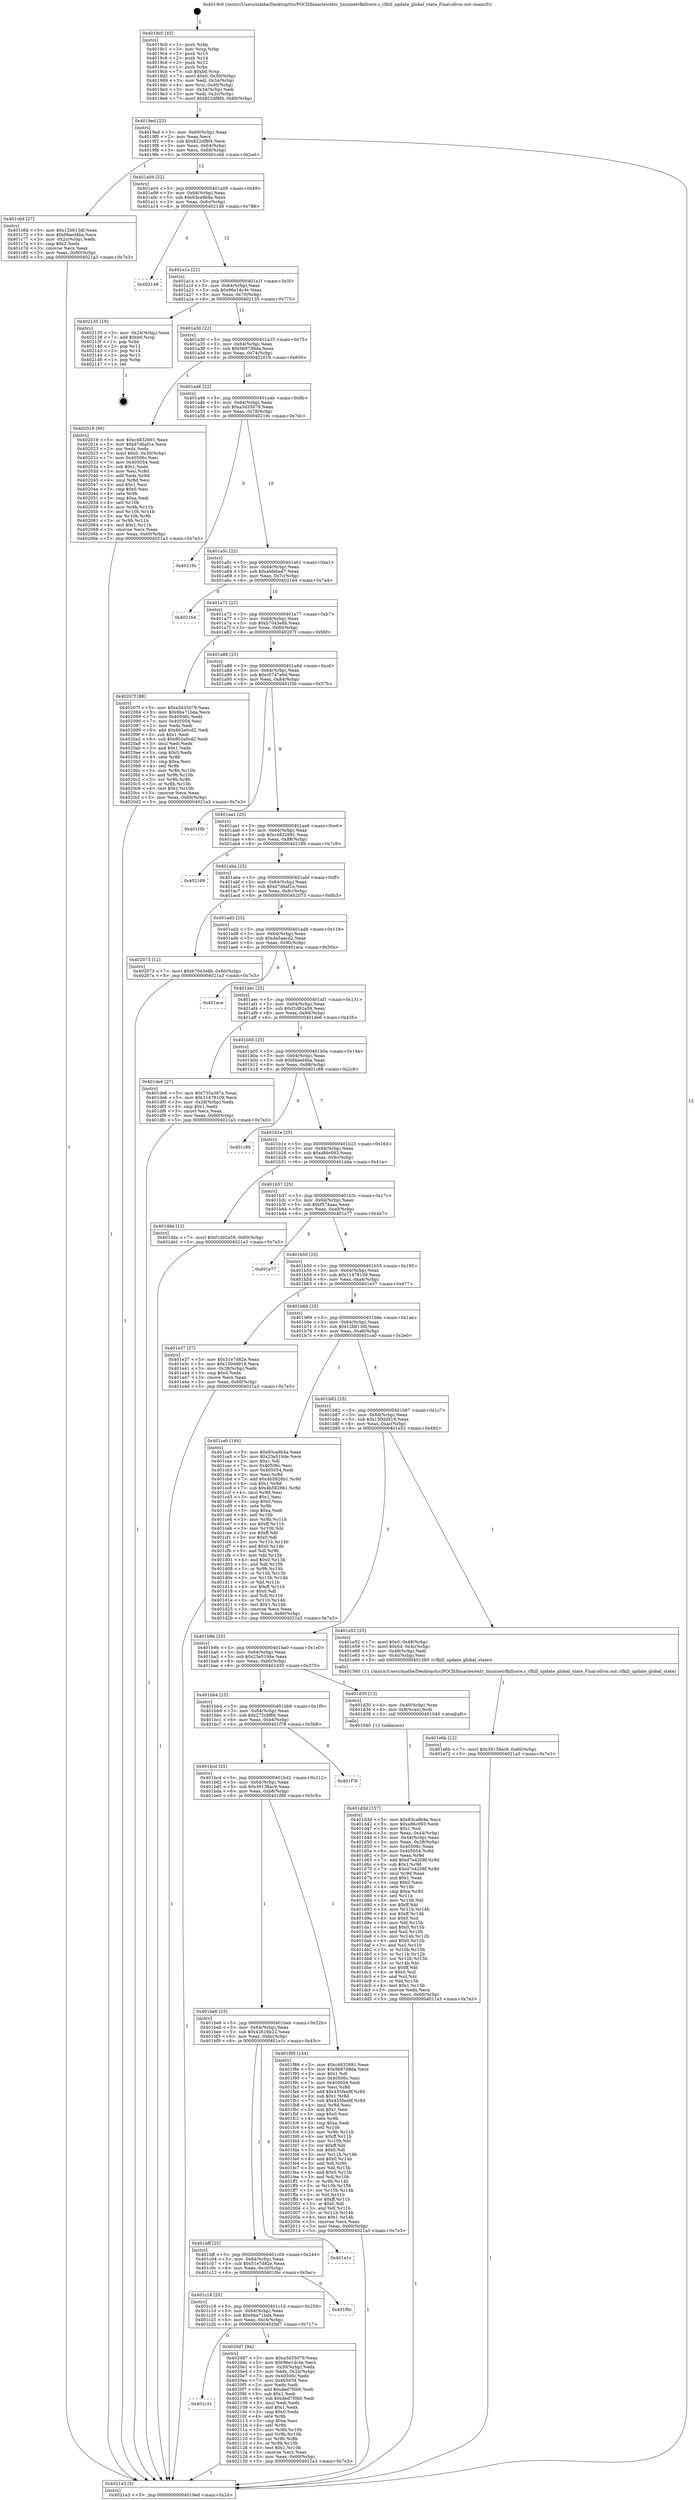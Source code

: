 digraph "0x4019c0" {
  label = "0x4019c0 (/mnt/c/Users/mathe/Desktop/tcc/POCII/binaries/extr_linuxnetrfkillcore.c_rfkill_update_global_state_Final-ollvm.out::main(0))"
  labelloc = "t"
  node[shape=record]

  Entry [label="",width=0.3,height=0.3,shape=circle,fillcolor=black,style=filled]
  "0x4019ed" [label="{
     0x4019ed [23]\l
     | [instrs]\l
     &nbsp;&nbsp;0x4019ed \<+3\>: mov -0x60(%rbp),%eax\l
     &nbsp;&nbsp;0x4019f0 \<+2\>: mov %eax,%ecx\l
     &nbsp;&nbsp;0x4019f2 \<+6\>: sub $0x822df8f4,%ecx\l
     &nbsp;&nbsp;0x4019f8 \<+3\>: mov %eax,-0x64(%rbp)\l
     &nbsp;&nbsp;0x4019fb \<+3\>: mov %ecx,-0x68(%rbp)\l
     &nbsp;&nbsp;0x4019fe \<+6\>: je 0000000000401c6d \<main+0x2ad\>\l
  }"]
  "0x401c6d" [label="{
     0x401c6d [27]\l
     | [instrs]\l
     &nbsp;&nbsp;0x401c6d \<+5\>: mov $0x12b913df,%eax\l
     &nbsp;&nbsp;0x401c72 \<+5\>: mov $0xfdaed4ba,%ecx\l
     &nbsp;&nbsp;0x401c77 \<+3\>: mov -0x2c(%rbp),%edx\l
     &nbsp;&nbsp;0x401c7a \<+3\>: cmp $0x2,%edx\l
     &nbsp;&nbsp;0x401c7d \<+3\>: cmovne %ecx,%eax\l
     &nbsp;&nbsp;0x401c80 \<+3\>: mov %eax,-0x60(%rbp)\l
     &nbsp;&nbsp;0x401c83 \<+5\>: jmp 00000000004021a3 \<main+0x7e3\>\l
  }"]
  "0x401a04" [label="{
     0x401a04 [22]\l
     | [instrs]\l
     &nbsp;&nbsp;0x401a04 \<+5\>: jmp 0000000000401a09 \<main+0x49\>\l
     &nbsp;&nbsp;0x401a09 \<+3\>: mov -0x64(%rbp),%eax\l
     &nbsp;&nbsp;0x401a0c \<+5\>: sub $0x83ca9b4a,%eax\l
     &nbsp;&nbsp;0x401a11 \<+3\>: mov %eax,-0x6c(%rbp)\l
     &nbsp;&nbsp;0x401a14 \<+6\>: je 0000000000402148 \<main+0x788\>\l
  }"]
  "0x4021a3" [label="{
     0x4021a3 [5]\l
     | [instrs]\l
     &nbsp;&nbsp;0x4021a3 \<+5\>: jmp 00000000004019ed \<main+0x2d\>\l
  }"]
  "0x4019c0" [label="{
     0x4019c0 [45]\l
     | [instrs]\l
     &nbsp;&nbsp;0x4019c0 \<+1\>: push %rbp\l
     &nbsp;&nbsp;0x4019c1 \<+3\>: mov %rsp,%rbp\l
     &nbsp;&nbsp;0x4019c4 \<+2\>: push %r15\l
     &nbsp;&nbsp;0x4019c6 \<+2\>: push %r14\l
     &nbsp;&nbsp;0x4019c8 \<+2\>: push %r12\l
     &nbsp;&nbsp;0x4019ca \<+1\>: push %rbx\l
     &nbsp;&nbsp;0x4019cb \<+7\>: sub $0xb0,%rsp\l
     &nbsp;&nbsp;0x4019d2 \<+7\>: movl $0x0,-0x30(%rbp)\l
     &nbsp;&nbsp;0x4019d9 \<+3\>: mov %edi,-0x34(%rbp)\l
     &nbsp;&nbsp;0x4019dc \<+4\>: mov %rsi,-0x40(%rbp)\l
     &nbsp;&nbsp;0x4019e0 \<+3\>: mov -0x34(%rbp),%edi\l
     &nbsp;&nbsp;0x4019e3 \<+3\>: mov %edi,-0x2c(%rbp)\l
     &nbsp;&nbsp;0x4019e6 \<+7\>: movl $0x822df8f4,-0x60(%rbp)\l
  }"]
  Exit [label="",width=0.3,height=0.3,shape=circle,fillcolor=black,style=filled,peripheries=2]
  "0x402148" [label="{
     0x402148\l
  }", style=dashed]
  "0x401a1a" [label="{
     0x401a1a [22]\l
     | [instrs]\l
     &nbsp;&nbsp;0x401a1a \<+5\>: jmp 0000000000401a1f \<main+0x5f\>\l
     &nbsp;&nbsp;0x401a1f \<+3\>: mov -0x64(%rbp),%eax\l
     &nbsp;&nbsp;0x401a22 \<+5\>: sub $0x96e1dc4e,%eax\l
     &nbsp;&nbsp;0x401a27 \<+3\>: mov %eax,-0x70(%rbp)\l
     &nbsp;&nbsp;0x401a2a \<+6\>: je 0000000000402135 \<main+0x775\>\l
  }"]
  "0x401c31" [label="{
     0x401c31\l
  }", style=dashed]
  "0x402135" [label="{
     0x402135 [19]\l
     | [instrs]\l
     &nbsp;&nbsp;0x402135 \<+3\>: mov -0x24(%rbp),%eax\l
     &nbsp;&nbsp;0x402138 \<+7\>: add $0xb0,%rsp\l
     &nbsp;&nbsp;0x40213f \<+1\>: pop %rbx\l
     &nbsp;&nbsp;0x402140 \<+2\>: pop %r12\l
     &nbsp;&nbsp;0x402142 \<+2\>: pop %r14\l
     &nbsp;&nbsp;0x402144 \<+2\>: pop %r15\l
     &nbsp;&nbsp;0x402146 \<+1\>: pop %rbp\l
     &nbsp;&nbsp;0x402147 \<+1\>: ret\l
  }"]
  "0x401a30" [label="{
     0x401a30 [22]\l
     | [instrs]\l
     &nbsp;&nbsp;0x401a30 \<+5\>: jmp 0000000000401a35 \<main+0x75\>\l
     &nbsp;&nbsp;0x401a35 \<+3\>: mov -0x64(%rbp),%eax\l
     &nbsp;&nbsp;0x401a38 \<+5\>: sub $0x9b97d9da,%eax\l
     &nbsp;&nbsp;0x401a3d \<+3\>: mov %eax,-0x74(%rbp)\l
     &nbsp;&nbsp;0x401a40 \<+6\>: je 0000000000402019 \<main+0x659\>\l
  }"]
  "0x4020d7" [label="{
     0x4020d7 [94]\l
     | [instrs]\l
     &nbsp;&nbsp;0x4020d7 \<+5\>: mov $0xa3d35079,%eax\l
     &nbsp;&nbsp;0x4020dc \<+5\>: mov $0x96e1dc4e,%ecx\l
     &nbsp;&nbsp;0x4020e1 \<+3\>: mov -0x30(%rbp),%edx\l
     &nbsp;&nbsp;0x4020e4 \<+3\>: mov %edx,-0x24(%rbp)\l
     &nbsp;&nbsp;0x4020e7 \<+7\>: mov 0x40506c,%edx\l
     &nbsp;&nbsp;0x4020ee \<+7\>: mov 0x405054,%esi\l
     &nbsp;&nbsp;0x4020f5 \<+2\>: mov %edx,%edi\l
     &nbsp;&nbsp;0x4020f7 \<+6\>: add $0xded7f0b0,%edi\l
     &nbsp;&nbsp;0x4020fd \<+3\>: sub $0x1,%edi\l
     &nbsp;&nbsp;0x402100 \<+6\>: sub $0xded7f0b0,%edi\l
     &nbsp;&nbsp;0x402106 \<+3\>: imul %edi,%edx\l
     &nbsp;&nbsp;0x402109 \<+3\>: and $0x1,%edx\l
     &nbsp;&nbsp;0x40210c \<+3\>: cmp $0x0,%edx\l
     &nbsp;&nbsp;0x40210f \<+4\>: sete %r8b\l
     &nbsp;&nbsp;0x402113 \<+3\>: cmp $0xa,%esi\l
     &nbsp;&nbsp;0x402116 \<+4\>: setl %r9b\l
     &nbsp;&nbsp;0x40211a \<+3\>: mov %r8b,%r10b\l
     &nbsp;&nbsp;0x40211d \<+3\>: and %r9b,%r10b\l
     &nbsp;&nbsp;0x402120 \<+3\>: xor %r9b,%r8b\l
     &nbsp;&nbsp;0x402123 \<+3\>: or %r8b,%r10b\l
     &nbsp;&nbsp;0x402126 \<+4\>: test $0x1,%r10b\l
     &nbsp;&nbsp;0x40212a \<+3\>: cmovne %ecx,%eax\l
     &nbsp;&nbsp;0x40212d \<+3\>: mov %eax,-0x60(%rbp)\l
     &nbsp;&nbsp;0x402130 \<+5\>: jmp 00000000004021a3 \<main+0x7e3\>\l
  }"]
  "0x402019" [label="{
     0x402019 [90]\l
     | [instrs]\l
     &nbsp;&nbsp;0x402019 \<+5\>: mov $0xc4832691,%eax\l
     &nbsp;&nbsp;0x40201e \<+5\>: mov $0xd7d6af1e,%ecx\l
     &nbsp;&nbsp;0x402023 \<+2\>: xor %edx,%edx\l
     &nbsp;&nbsp;0x402025 \<+7\>: movl $0x0,-0x30(%rbp)\l
     &nbsp;&nbsp;0x40202c \<+7\>: mov 0x40506c,%esi\l
     &nbsp;&nbsp;0x402033 \<+7\>: mov 0x405054,%edi\l
     &nbsp;&nbsp;0x40203a \<+3\>: sub $0x1,%edx\l
     &nbsp;&nbsp;0x40203d \<+3\>: mov %esi,%r8d\l
     &nbsp;&nbsp;0x402040 \<+3\>: add %edx,%r8d\l
     &nbsp;&nbsp;0x402043 \<+4\>: imul %r8d,%esi\l
     &nbsp;&nbsp;0x402047 \<+3\>: and $0x1,%esi\l
     &nbsp;&nbsp;0x40204a \<+3\>: cmp $0x0,%esi\l
     &nbsp;&nbsp;0x40204d \<+4\>: sete %r9b\l
     &nbsp;&nbsp;0x402051 \<+3\>: cmp $0xa,%edi\l
     &nbsp;&nbsp;0x402054 \<+4\>: setl %r10b\l
     &nbsp;&nbsp;0x402058 \<+3\>: mov %r9b,%r11b\l
     &nbsp;&nbsp;0x40205b \<+3\>: and %r10b,%r11b\l
     &nbsp;&nbsp;0x40205e \<+3\>: xor %r10b,%r9b\l
     &nbsp;&nbsp;0x402061 \<+3\>: or %r9b,%r11b\l
     &nbsp;&nbsp;0x402064 \<+4\>: test $0x1,%r11b\l
     &nbsp;&nbsp;0x402068 \<+3\>: cmovne %ecx,%eax\l
     &nbsp;&nbsp;0x40206b \<+3\>: mov %eax,-0x60(%rbp)\l
     &nbsp;&nbsp;0x40206e \<+5\>: jmp 00000000004021a3 \<main+0x7e3\>\l
  }"]
  "0x401a46" [label="{
     0x401a46 [22]\l
     | [instrs]\l
     &nbsp;&nbsp;0x401a46 \<+5\>: jmp 0000000000401a4b \<main+0x8b\>\l
     &nbsp;&nbsp;0x401a4b \<+3\>: mov -0x64(%rbp),%eax\l
     &nbsp;&nbsp;0x401a4e \<+5\>: sub $0xa3d35079,%eax\l
     &nbsp;&nbsp;0x401a53 \<+3\>: mov %eax,-0x78(%rbp)\l
     &nbsp;&nbsp;0x401a56 \<+6\>: je 000000000040219c \<main+0x7dc\>\l
  }"]
  "0x401c18" [label="{
     0x401c18 [25]\l
     | [instrs]\l
     &nbsp;&nbsp;0x401c18 \<+5\>: jmp 0000000000401c1d \<main+0x25d\>\l
     &nbsp;&nbsp;0x401c1d \<+3\>: mov -0x64(%rbp),%eax\l
     &nbsp;&nbsp;0x401c20 \<+5\>: sub $0x6ba71bda,%eax\l
     &nbsp;&nbsp;0x401c25 \<+6\>: mov %eax,-0xc4(%rbp)\l
     &nbsp;&nbsp;0x401c2b \<+6\>: je 00000000004020d7 \<main+0x717\>\l
  }"]
  "0x40219c" [label="{
     0x40219c\l
  }", style=dashed]
  "0x401a5c" [label="{
     0x401a5c [22]\l
     | [instrs]\l
     &nbsp;&nbsp;0x401a5c \<+5\>: jmp 0000000000401a61 \<main+0xa1\>\l
     &nbsp;&nbsp;0x401a61 \<+3\>: mov -0x64(%rbp),%eax\l
     &nbsp;&nbsp;0x401a64 \<+5\>: sub $0xabfebad7,%eax\l
     &nbsp;&nbsp;0x401a69 \<+3\>: mov %eax,-0x7c(%rbp)\l
     &nbsp;&nbsp;0x401a6c \<+6\>: je 0000000000402164 \<main+0x7a4\>\l
  }"]
  "0x401f6c" [label="{
     0x401f6c\l
  }", style=dashed]
  "0x402164" [label="{
     0x402164\l
  }", style=dashed]
  "0x401a72" [label="{
     0x401a72 [22]\l
     | [instrs]\l
     &nbsp;&nbsp;0x401a72 \<+5\>: jmp 0000000000401a77 \<main+0xb7\>\l
     &nbsp;&nbsp;0x401a77 \<+3\>: mov -0x64(%rbp),%eax\l
     &nbsp;&nbsp;0x401a7a \<+5\>: sub $0xb7043e8b,%eax\l
     &nbsp;&nbsp;0x401a7f \<+3\>: mov %eax,-0x80(%rbp)\l
     &nbsp;&nbsp;0x401a82 \<+6\>: je 000000000040207f \<main+0x6bf\>\l
  }"]
  "0x401bff" [label="{
     0x401bff [25]\l
     | [instrs]\l
     &nbsp;&nbsp;0x401bff \<+5\>: jmp 0000000000401c04 \<main+0x244\>\l
     &nbsp;&nbsp;0x401c04 \<+3\>: mov -0x64(%rbp),%eax\l
     &nbsp;&nbsp;0x401c07 \<+5\>: sub $0x51e7d82e,%eax\l
     &nbsp;&nbsp;0x401c0c \<+6\>: mov %eax,-0xc0(%rbp)\l
     &nbsp;&nbsp;0x401c12 \<+6\>: je 0000000000401f6c \<main+0x5ac\>\l
  }"]
  "0x40207f" [label="{
     0x40207f [88]\l
     | [instrs]\l
     &nbsp;&nbsp;0x40207f \<+5\>: mov $0xa3d35079,%eax\l
     &nbsp;&nbsp;0x402084 \<+5\>: mov $0x6ba71bda,%ecx\l
     &nbsp;&nbsp;0x402089 \<+7\>: mov 0x40506c,%edx\l
     &nbsp;&nbsp;0x402090 \<+7\>: mov 0x405054,%esi\l
     &nbsp;&nbsp;0x402097 \<+2\>: mov %edx,%edi\l
     &nbsp;&nbsp;0x402099 \<+6\>: add $0x802e0cd2,%edi\l
     &nbsp;&nbsp;0x40209f \<+3\>: sub $0x1,%edi\l
     &nbsp;&nbsp;0x4020a2 \<+6\>: sub $0x802e0cd2,%edi\l
     &nbsp;&nbsp;0x4020a8 \<+3\>: imul %edi,%edx\l
     &nbsp;&nbsp;0x4020ab \<+3\>: and $0x1,%edx\l
     &nbsp;&nbsp;0x4020ae \<+3\>: cmp $0x0,%edx\l
     &nbsp;&nbsp;0x4020b1 \<+4\>: sete %r8b\l
     &nbsp;&nbsp;0x4020b5 \<+3\>: cmp $0xa,%esi\l
     &nbsp;&nbsp;0x4020b8 \<+4\>: setl %r9b\l
     &nbsp;&nbsp;0x4020bc \<+3\>: mov %r8b,%r10b\l
     &nbsp;&nbsp;0x4020bf \<+3\>: and %r9b,%r10b\l
     &nbsp;&nbsp;0x4020c2 \<+3\>: xor %r9b,%r8b\l
     &nbsp;&nbsp;0x4020c5 \<+3\>: or %r8b,%r10b\l
     &nbsp;&nbsp;0x4020c8 \<+4\>: test $0x1,%r10b\l
     &nbsp;&nbsp;0x4020cc \<+3\>: cmovne %ecx,%eax\l
     &nbsp;&nbsp;0x4020cf \<+3\>: mov %eax,-0x60(%rbp)\l
     &nbsp;&nbsp;0x4020d2 \<+5\>: jmp 00000000004021a3 \<main+0x7e3\>\l
  }"]
  "0x401a88" [label="{
     0x401a88 [25]\l
     | [instrs]\l
     &nbsp;&nbsp;0x401a88 \<+5\>: jmp 0000000000401a8d \<main+0xcd\>\l
     &nbsp;&nbsp;0x401a8d \<+3\>: mov -0x64(%rbp),%eax\l
     &nbsp;&nbsp;0x401a90 \<+5\>: sub $0xc0747e0d,%eax\l
     &nbsp;&nbsp;0x401a95 \<+6\>: mov %eax,-0x84(%rbp)\l
     &nbsp;&nbsp;0x401a9b \<+6\>: je 0000000000401f3b \<main+0x57b\>\l
  }"]
  "0x401e1c" [label="{
     0x401e1c\l
  }", style=dashed]
  "0x401f3b" [label="{
     0x401f3b\l
  }", style=dashed]
  "0x401aa1" [label="{
     0x401aa1 [25]\l
     | [instrs]\l
     &nbsp;&nbsp;0x401aa1 \<+5\>: jmp 0000000000401aa6 \<main+0xe6\>\l
     &nbsp;&nbsp;0x401aa6 \<+3\>: mov -0x64(%rbp),%eax\l
     &nbsp;&nbsp;0x401aa9 \<+5\>: sub $0xc4832691,%eax\l
     &nbsp;&nbsp;0x401aae \<+6\>: mov %eax,-0x88(%rbp)\l
     &nbsp;&nbsp;0x401ab4 \<+6\>: je 0000000000402189 \<main+0x7c9\>\l
  }"]
  "0x401be6" [label="{
     0x401be6 [25]\l
     | [instrs]\l
     &nbsp;&nbsp;0x401be6 \<+5\>: jmp 0000000000401beb \<main+0x22b\>\l
     &nbsp;&nbsp;0x401beb \<+3\>: mov -0x64(%rbp),%eax\l
     &nbsp;&nbsp;0x401bee \<+5\>: sub $0x42616b22,%eax\l
     &nbsp;&nbsp;0x401bf3 \<+6\>: mov %eax,-0xbc(%rbp)\l
     &nbsp;&nbsp;0x401bf9 \<+6\>: je 0000000000401e1c \<main+0x45c\>\l
  }"]
  "0x402189" [label="{
     0x402189\l
  }", style=dashed]
  "0x401aba" [label="{
     0x401aba [25]\l
     | [instrs]\l
     &nbsp;&nbsp;0x401aba \<+5\>: jmp 0000000000401abf \<main+0xff\>\l
     &nbsp;&nbsp;0x401abf \<+3\>: mov -0x64(%rbp),%eax\l
     &nbsp;&nbsp;0x401ac2 \<+5\>: sub $0xd7d6af1e,%eax\l
     &nbsp;&nbsp;0x401ac7 \<+6\>: mov %eax,-0x8c(%rbp)\l
     &nbsp;&nbsp;0x401acd \<+6\>: je 0000000000402073 \<main+0x6b3\>\l
  }"]
  "0x401f89" [label="{
     0x401f89 [144]\l
     | [instrs]\l
     &nbsp;&nbsp;0x401f89 \<+5\>: mov $0xc4832691,%eax\l
     &nbsp;&nbsp;0x401f8e \<+5\>: mov $0x9b97d9da,%ecx\l
     &nbsp;&nbsp;0x401f93 \<+2\>: mov $0x1,%dl\l
     &nbsp;&nbsp;0x401f95 \<+7\>: mov 0x40506c,%esi\l
     &nbsp;&nbsp;0x401f9c \<+7\>: mov 0x405054,%edi\l
     &nbsp;&nbsp;0x401fa3 \<+3\>: mov %esi,%r8d\l
     &nbsp;&nbsp;0x401fa6 \<+7\>: add $0x455fea9f,%r8d\l
     &nbsp;&nbsp;0x401fad \<+4\>: sub $0x1,%r8d\l
     &nbsp;&nbsp;0x401fb1 \<+7\>: sub $0x455fea9f,%r8d\l
     &nbsp;&nbsp;0x401fb8 \<+4\>: imul %r8d,%esi\l
     &nbsp;&nbsp;0x401fbc \<+3\>: and $0x1,%esi\l
     &nbsp;&nbsp;0x401fbf \<+3\>: cmp $0x0,%esi\l
     &nbsp;&nbsp;0x401fc2 \<+4\>: sete %r9b\l
     &nbsp;&nbsp;0x401fc6 \<+3\>: cmp $0xa,%edi\l
     &nbsp;&nbsp;0x401fc9 \<+4\>: setl %r10b\l
     &nbsp;&nbsp;0x401fcd \<+3\>: mov %r9b,%r11b\l
     &nbsp;&nbsp;0x401fd0 \<+4\>: xor $0xff,%r11b\l
     &nbsp;&nbsp;0x401fd4 \<+3\>: mov %r10b,%bl\l
     &nbsp;&nbsp;0x401fd7 \<+3\>: xor $0xff,%bl\l
     &nbsp;&nbsp;0x401fda \<+3\>: xor $0x0,%dl\l
     &nbsp;&nbsp;0x401fdd \<+3\>: mov %r11b,%r14b\l
     &nbsp;&nbsp;0x401fe0 \<+4\>: and $0x0,%r14b\l
     &nbsp;&nbsp;0x401fe4 \<+3\>: and %dl,%r9b\l
     &nbsp;&nbsp;0x401fe7 \<+3\>: mov %bl,%r15b\l
     &nbsp;&nbsp;0x401fea \<+4\>: and $0x0,%r15b\l
     &nbsp;&nbsp;0x401fee \<+3\>: and %dl,%r10b\l
     &nbsp;&nbsp;0x401ff1 \<+3\>: or %r9b,%r14b\l
     &nbsp;&nbsp;0x401ff4 \<+3\>: or %r10b,%r15b\l
     &nbsp;&nbsp;0x401ff7 \<+3\>: xor %r15b,%r14b\l
     &nbsp;&nbsp;0x401ffa \<+3\>: or %bl,%r11b\l
     &nbsp;&nbsp;0x401ffd \<+4\>: xor $0xff,%r11b\l
     &nbsp;&nbsp;0x402001 \<+3\>: or $0x0,%dl\l
     &nbsp;&nbsp;0x402004 \<+3\>: and %dl,%r11b\l
     &nbsp;&nbsp;0x402007 \<+3\>: or %r11b,%r14b\l
     &nbsp;&nbsp;0x40200a \<+4\>: test $0x1,%r14b\l
     &nbsp;&nbsp;0x40200e \<+3\>: cmovne %ecx,%eax\l
     &nbsp;&nbsp;0x402011 \<+3\>: mov %eax,-0x60(%rbp)\l
     &nbsp;&nbsp;0x402014 \<+5\>: jmp 00000000004021a3 \<main+0x7e3\>\l
  }"]
  "0x402073" [label="{
     0x402073 [12]\l
     | [instrs]\l
     &nbsp;&nbsp;0x402073 \<+7\>: movl $0xb7043e8b,-0x60(%rbp)\l
     &nbsp;&nbsp;0x40207a \<+5\>: jmp 00000000004021a3 \<main+0x7e3\>\l
  }"]
  "0x401ad3" [label="{
     0x401ad3 [25]\l
     | [instrs]\l
     &nbsp;&nbsp;0x401ad3 \<+5\>: jmp 0000000000401ad8 \<main+0x118\>\l
     &nbsp;&nbsp;0x401ad8 \<+3\>: mov -0x64(%rbp),%eax\l
     &nbsp;&nbsp;0x401adb \<+5\>: sub $0xda5aacd2,%eax\l
     &nbsp;&nbsp;0x401ae0 \<+6\>: mov %eax,-0x90(%rbp)\l
     &nbsp;&nbsp;0x401ae6 \<+6\>: je 0000000000401eca \<main+0x50a\>\l
  }"]
  "0x401bcd" [label="{
     0x401bcd [25]\l
     | [instrs]\l
     &nbsp;&nbsp;0x401bcd \<+5\>: jmp 0000000000401bd2 \<main+0x212\>\l
     &nbsp;&nbsp;0x401bd2 \<+3\>: mov -0x64(%rbp),%eax\l
     &nbsp;&nbsp;0x401bd5 \<+5\>: sub $0x39138ac9,%eax\l
     &nbsp;&nbsp;0x401bda \<+6\>: mov %eax,-0xb8(%rbp)\l
     &nbsp;&nbsp;0x401be0 \<+6\>: je 0000000000401f89 \<main+0x5c9\>\l
  }"]
  "0x401eca" [label="{
     0x401eca\l
  }", style=dashed]
  "0x401aec" [label="{
     0x401aec [25]\l
     | [instrs]\l
     &nbsp;&nbsp;0x401aec \<+5\>: jmp 0000000000401af1 \<main+0x131\>\l
     &nbsp;&nbsp;0x401af1 \<+3\>: mov -0x64(%rbp),%eax\l
     &nbsp;&nbsp;0x401af4 \<+5\>: sub $0xf1d92a59,%eax\l
     &nbsp;&nbsp;0x401af9 \<+6\>: mov %eax,-0x94(%rbp)\l
     &nbsp;&nbsp;0x401aff \<+6\>: je 0000000000401de6 \<main+0x426\>\l
  }"]
  "0x401f78" [label="{
     0x401f78\l
  }", style=dashed]
  "0x401de6" [label="{
     0x401de6 [27]\l
     | [instrs]\l
     &nbsp;&nbsp;0x401de6 \<+5\>: mov $0x735a387a,%eax\l
     &nbsp;&nbsp;0x401deb \<+5\>: mov $0x11478109,%ecx\l
     &nbsp;&nbsp;0x401df0 \<+3\>: mov -0x28(%rbp),%edx\l
     &nbsp;&nbsp;0x401df3 \<+3\>: cmp $0x1,%edx\l
     &nbsp;&nbsp;0x401df6 \<+3\>: cmovl %ecx,%eax\l
     &nbsp;&nbsp;0x401df9 \<+3\>: mov %eax,-0x60(%rbp)\l
     &nbsp;&nbsp;0x401dfc \<+5\>: jmp 00000000004021a3 \<main+0x7e3\>\l
  }"]
  "0x401b05" [label="{
     0x401b05 [25]\l
     | [instrs]\l
     &nbsp;&nbsp;0x401b05 \<+5\>: jmp 0000000000401b0a \<main+0x14a\>\l
     &nbsp;&nbsp;0x401b0a \<+3\>: mov -0x64(%rbp),%eax\l
     &nbsp;&nbsp;0x401b0d \<+5\>: sub $0xfdaed4ba,%eax\l
     &nbsp;&nbsp;0x401b12 \<+6\>: mov %eax,-0x98(%rbp)\l
     &nbsp;&nbsp;0x401b18 \<+6\>: je 0000000000401c88 \<main+0x2c8\>\l
  }"]
  "0x401e6b" [label="{
     0x401e6b [12]\l
     | [instrs]\l
     &nbsp;&nbsp;0x401e6b \<+7\>: movl $0x39138ac9,-0x60(%rbp)\l
     &nbsp;&nbsp;0x401e72 \<+5\>: jmp 00000000004021a3 \<main+0x7e3\>\l
  }"]
  "0x401c88" [label="{
     0x401c88\l
  }", style=dashed]
  "0x401b1e" [label="{
     0x401b1e [25]\l
     | [instrs]\l
     &nbsp;&nbsp;0x401b1e \<+5\>: jmp 0000000000401b23 \<main+0x163\>\l
     &nbsp;&nbsp;0x401b23 \<+3\>: mov -0x64(%rbp),%eax\l
     &nbsp;&nbsp;0x401b26 \<+5\>: sub $0xa86c093,%eax\l
     &nbsp;&nbsp;0x401b2b \<+6\>: mov %eax,-0x9c(%rbp)\l
     &nbsp;&nbsp;0x401b31 \<+6\>: je 0000000000401dda \<main+0x41a\>\l
  }"]
  "0x401d3d" [label="{
     0x401d3d [157]\l
     | [instrs]\l
     &nbsp;&nbsp;0x401d3d \<+5\>: mov $0x83ca9b4a,%ecx\l
     &nbsp;&nbsp;0x401d42 \<+5\>: mov $0xa86c093,%edx\l
     &nbsp;&nbsp;0x401d47 \<+3\>: mov $0x1,%sil\l
     &nbsp;&nbsp;0x401d4a \<+3\>: mov %eax,-0x44(%rbp)\l
     &nbsp;&nbsp;0x401d4d \<+3\>: mov -0x44(%rbp),%eax\l
     &nbsp;&nbsp;0x401d50 \<+3\>: mov %eax,-0x28(%rbp)\l
     &nbsp;&nbsp;0x401d53 \<+7\>: mov 0x40506c,%eax\l
     &nbsp;&nbsp;0x401d5a \<+8\>: mov 0x405054,%r8d\l
     &nbsp;&nbsp;0x401d62 \<+3\>: mov %eax,%r9d\l
     &nbsp;&nbsp;0x401d65 \<+7\>: add $0xd7e4208f,%r9d\l
     &nbsp;&nbsp;0x401d6c \<+4\>: sub $0x1,%r9d\l
     &nbsp;&nbsp;0x401d70 \<+7\>: sub $0xd7e4208f,%r9d\l
     &nbsp;&nbsp;0x401d77 \<+4\>: imul %r9d,%eax\l
     &nbsp;&nbsp;0x401d7b \<+3\>: and $0x1,%eax\l
     &nbsp;&nbsp;0x401d7e \<+3\>: cmp $0x0,%eax\l
     &nbsp;&nbsp;0x401d81 \<+4\>: sete %r10b\l
     &nbsp;&nbsp;0x401d85 \<+4\>: cmp $0xa,%r8d\l
     &nbsp;&nbsp;0x401d89 \<+4\>: setl %r11b\l
     &nbsp;&nbsp;0x401d8d \<+3\>: mov %r10b,%bl\l
     &nbsp;&nbsp;0x401d90 \<+3\>: xor $0xff,%bl\l
     &nbsp;&nbsp;0x401d93 \<+3\>: mov %r11b,%r14b\l
     &nbsp;&nbsp;0x401d96 \<+4\>: xor $0xff,%r14b\l
     &nbsp;&nbsp;0x401d9a \<+4\>: xor $0x0,%sil\l
     &nbsp;&nbsp;0x401d9e \<+3\>: mov %bl,%r15b\l
     &nbsp;&nbsp;0x401da1 \<+4\>: and $0x0,%r15b\l
     &nbsp;&nbsp;0x401da5 \<+3\>: and %sil,%r10b\l
     &nbsp;&nbsp;0x401da8 \<+3\>: mov %r14b,%r12b\l
     &nbsp;&nbsp;0x401dab \<+4\>: and $0x0,%r12b\l
     &nbsp;&nbsp;0x401daf \<+3\>: and %sil,%r11b\l
     &nbsp;&nbsp;0x401db2 \<+3\>: or %r10b,%r15b\l
     &nbsp;&nbsp;0x401db5 \<+3\>: or %r11b,%r12b\l
     &nbsp;&nbsp;0x401db8 \<+3\>: xor %r12b,%r15b\l
     &nbsp;&nbsp;0x401dbb \<+3\>: or %r14b,%bl\l
     &nbsp;&nbsp;0x401dbe \<+3\>: xor $0xff,%bl\l
     &nbsp;&nbsp;0x401dc1 \<+4\>: or $0x0,%sil\l
     &nbsp;&nbsp;0x401dc5 \<+3\>: and %sil,%bl\l
     &nbsp;&nbsp;0x401dc8 \<+3\>: or %bl,%r15b\l
     &nbsp;&nbsp;0x401dcb \<+4\>: test $0x1,%r15b\l
     &nbsp;&nbsp;0x401dcf \<+3\>: cmovne %edx,%ecx\l
     &nbsp;&nbsp;0x401dd2 \<+3\>: mov %ecx,-0x60(%rbp)\l
     &nbsp;&nbsp;0x401dd5 \<+5\>: jmp 00000000004021a3 \<main+0x7e3\>\l
  }"]
  "0x401dda" [label="{
     0x401dda [12]\l
     | [instrs]\l
     &nbsp;&nbsp;0x401dda \<+7\>: movl $0xf1d92a59,-0x60(%rbp)\l
     &nbsp;&nbsp;0x401de1 \<+5\>: jmp 00000000004021a3 \<main+0x7e3\>\l
  }"]
  "0x401b37" [label="{
     0x401b37 [25]\l
     | [instrs]\l
     &nbsp;&nbsp;0x401b37 \<+5\>: jmp 0000000000401b3c \<main+0x17c\>\l
     &nbsp;&nbsp;0x401b3c \<+3\>: mov -0x64(%rbp),%eax\l
     &nbsp;&nbsp;0x401b3f \<+5\>: sub $0xf574aaa,%eax\l
     &nbsp;&nbsp;0x401b44 \<+6\>: mov %eax,-0xa0(%rbp)\l
     &nbsp;&nbsp;0x401b4a \<+6\>: je 0000000000401e77 \<main+0x4b7\>\l
  }"]
  "0x401bb4" [label="{
     0x401bb4 [25]\l
     | [instrs]\l
     &nbsp;&nbsp;0x401bb4 \<+5\>: jmp 0000000000401bb9 \<main+0x1f9\>\l
     &nbsp;&nbsp;0x401bb9 \<+3\>: mov -0x64(%rbp),%eax\l
     &nbsp;&nbsp;0x401bbc \<+5\>: sub $0x272c8f66,%eax\l
     &nbsp;&nbsp;0x401bc1 \<+6\>: mov %eax,-0xb4(%rbp)\l
     &nbsp;&nbsp;0x401bc7 \<+6\>: je 0000000000401f78 \<main+0x5b8\>\l
  }"]
  "0x401e77" [label="{
     0x401e77\l
  }", style=dashed]
  "0x401b50" [label="{
     0x401b50 [25]\l
     | [instrs]\l
     &nbsp;&nbsp;0x401b50 \<+5\>: jmp 0000000000401b55 \<main+0x195\>\l
     &nbsp;&nbsp;0x401b55 \<+3\>: mov -0x64(%rbp),%eax\l
     &nbsp;&nbsp;0x401b58 \<+5\>: sub $0x11478109,%eax\l
     &nbsp;&nbsp;0x401b5d \<+6\>: mov %eax,-0xa4(%rbp)\l
     &nbsp;&nbsp;0x401b63 \<+6\>: je 0000000000401e37 \<main+0x477\>\l
  }"]
  "0x401d30" [label="{
     0x401d30 [13]\l
     | [instrs]\l
     &nbsp;&nbsp;0x401d30 \<+4\>: mov -0x40(%rbp),%rax\l
     &nbsp;&nbsp;0x401d34 \<+4\>: mov 0x8(%rax),%rdi\l
     &nbsp;&nbsp;0x401d38 \<+5\>: call 0000000000401040 \<atoi@plt\>\l
     | [calls]\l
     &nbsp;&nbsp;0x401040 \{1\} (unknown)\l
  }"]
  "0x401e37" [label="{
     0x401e37 [27]\l
     | [instrs]\l
     &nbsp;&nbsp;0x401e37 \<+5\>: mov $0x51e7d82e,%eax\l
     &nbsp;&nbsp;0x401e3c \<+5\>: mov $0x150dd919,%ecx\l
     &nbsp;&nbsp;0x401e41 \<+3\>: mov -0x28(%rbp),%edx\l
     &nbsp;&nbsp;0x401e44 \<+3\>: cmp $0x0,%edx\l
     &nbsp;&nbsp;0x401e47 \<+3\>: cmove %ecx,%eax\l
     &nbsp;&nbsp;0x401e4a \<+3\>: mov %eax,-0x60(%rbp)\l
     &nbsp;&nbsp;0x401e4d \<+5\>: jmp 00000000004021a3 \<main+0x7e3\>\l
  }"]
  "0x401b69" [label="{
     0x401b69 [25]\l
     | [instrs]\l
     &nbsp;&nbsp;0x401b69 \<+5\>: jmp 0000000000401b6e \<main+0x1ae\>\l
     &nbsp;&nbsp;0x401b6e \<+3\>: mov -0x64(%rbp),%eax\l
     &nbsp;&nbsp;0x401b71 \<+5\>: sub $0x12b913df,%eax\l
     &nbsp;&nbsp;0x401b76 \<+6\>: mov %eax,-0xa8(%rbp)\l
     &nbsp;&nbsp;0x401b7c \<+6\>: je 0000000000401ca0 \<main+0x2e0\>\l
  }"]
  "0x401b9b" [label="{
     0x401b9b [25]\l
     | [instrs]\l
     &nbsp;&nbsp;0x401b9b \<+5\>: jmp 0000000000401ba0 \<main+0x1e0\>\l
     &nbsp;&nbsp;0x401ba0 \<+3\>: mov -0x64(%rbp),%eax\l
     &nbsp;&nbsp;0x401ba3 \<+5\>: sub $0x23e5194e,%eax\l
     &nbsp;&nbsp;0x401ba8 \<+6\>: mov %eax,-0xb0(%rbp)\l
     &nbsp;&nbsp;0x401bae \<+6\>: je 0000000000401d30 \<main+0x370\>\l
  }"]
  "0x401ca0" [label="{
     0x401ca0 [144]\l
     | [instrs]\l
     &nbsp;&nbsp;0x401ca0 \<+5\>: mov $0x83ca9b4a,%eax\l
     &nbsp;&nbsp;0x401ca5 \<+5\>: mov $0x23e5194e,%ecx\l
     &nbsp;&nbsp;0x401caa \<+2\>: mov $0x1,%dl\l
     &nbsp;&nbsp;0x401cac \<+7\>: mov 0x40506c,%esi\l
     &nbsp;&nbsp;0x401cb3 \<+7\>: mov 0x405054,%edi\l
     &nbsp;&nbsp;0x401cba \<+3\>: mov %esi,%r8d\l
     &nbsp;&nbsp;0x401cbd \<+7\>: add $0x4b5828b1,%r8d\l
     &nbsp;&nbsp;0x401cc4 \<+4\>: sub $0x1,%r8d\l
     &nbsp;&nbsp;0x401cc8 \<+7\>: sub $0x4b5828b1,%r8d\l
     &nbsp;&nbsp;0x401ccf \<+4\>: imul %r8d,%esi\l
     &nbsp;&nbsp;0x401cd3 \<+3\>: and $0x1,%esi\l
     &nbsp;&nbsp;0x401cd6 \<+3\>: cmp $0x0,%esi\l
     &nbsp;&nbsp;0x401cd9 \<+4\>: sete %r9b\l
     &nbsp;&nbsp;0x401cdd \<+3\>: cmp $0xa,%edi\l
     &nbsp;&nbsp;0x401ce0 \<+4\>: setl %r10b\l
     &nbsp;&nbsp;0x401ce4 \<+3\>: mov %r9b,%r11b\l
     &nbsp;&nbsp;0x401ce7 \<+4\>: xor $0xff,%r11b\l
     &nbsp;&nbsp;0x401ceb \<+3\>: mov %r10b,%bl\l
     &nbsp;&nbsp;0x401cee \<+3\>: xor $0xff,%bl\l
     &nbsp;&nbsp;0x401cf1 \<+3\>: xor $0x0,%dl\l
     &nbsp;&nbsp;0x401cf4 \<+3\>: mov %r11b,%r14b\l
     &nbsp;&nbsp;0x401cf7 \<+4\>: and $0x0,%r14b\l
     &nbsp;&nbsp;0x401cfb \<+3\>: and %dl,%r9b\l
     &nbsp;&nbsp;0x401cfe \<+3\>: mov %bl,%r15b\l
     &nbsp;&nbsp;0x401d01 \<+4\>: and $0x0,%r15b\l
     &nbsp;&nbsp;0x401d05 \<+3\>: and %dl,%r10b\l
     &nbsp;&nbsp;0x401d08 \<+3\>: or %r9b,%r14b\l
     &nbsp;&nbsp;0x401d0b \<+3\>: or %r10b,%r15b\l
     &nbsp;&nbsp;0x401d0e \<+3\>: xor %r15b,%r14b\l
     &nbsp;&nbsp;0x401d11 \<+3\>: or %bl,%r11b\l
     &nbsp;&nbsp;0x401d14 \<+4\>: xor $0xff,%r11b\l
     &nbsp;&nbsp;0x401d18 \<+3\>: or $0x0,%dl\l
     &nbsp;&nbsp;0x401d1b \<+3\>: and %dl,%r11b\l
     &nbsp;&nbsp;0x401d1e \<+3\>: or %r11b,%r14b\l
     &nbsp;&nbsp;0x401d21 \<+4\>: test $0x1,%r14b\l
     &nbsp;&nbsp;0x401d25 \<+3\>: cmovne %ecx,%eax\l
     &nbsp;&nbsp;0x401d28 \<+3\>: mov %eax,-0x60(%rbp)\l
     &nbsp;&nbsp;0x401d2b \<+5\>: jmp 00000000004021a3 \<main+0x7e3\>\l
  }"]
  "0x401b82" [label="{
     0x401b82 [25]\l
     | [instrs]\l
     &nbsp;&nbsp;0x401b82 \<+5\>: jmp 0000000000401b87 \<main+0x1c7\>\l
     &nbsp;&nbsp;0x401b87 \<+3\>: mov -0x64(%rbp),%eax\l
     &nbsp;&nbsp;0x401b8a \<+5\>: sub $0x150dd919,%eax\l
     &nbsp;&nbsp;0x401b8f \<+6\>: mov %eax,-0xac(%rbp)\l
     &nbsp;&nbsp;0x401b95 \<+6\>: je 0000000000401e52 \<main+0x492\>\l
  }"]
  "0x401e52" [label="{
     0x401e52 [25]\l
     | [instrs]\l
     &nbsp;&nbsp;0x401e52 \<+7\>: movl $0x0,-0x48(%rbp)\l
     &nbsp;&nbsp;0x401e59 \<+7\>: movl $0x64,-0x4c(%rbp)\l
     &nbsp;&nbsp;0x401e60 \<+3\>: mov -0x48(%rbp),%edi\l
     &nbsp;&nbsp;0x401e63 \<+3\>: mov -0x4c(%rbp),%esi\l
     &nbsp;&nbsp;0x401e66 \<+5\>: call 0000000000401560 \<rfkill_update_global_state\>\l
     | [calls]\l
     &nbsp;&nbsp;0x401560 \{1\} (/mnt/c/Users/mathe/Desktop/tcc/POCII/binaries/extr_linuxnetrfkillcore.c_rfkill_update_global_state_Final-ollvm.out::rfkill_update_global_state)\l
  }"]
  Entry -> "0x4019c0" [label=" 1"]
  "0x4019ed" -> "0x401c6d" [label=" 1"]
  "0x4019ed" -> "0x401a04" [label=" 12"]
  "0x401c6d" -> "0x4021a3" [label=" 1"]
  "0x4019c0" -> "0x4019ed" [label=" 1"]
  "0x4021a3" -> "0x4019ed" [label=" 12"]
  "0x402135" -> Exit [label=" 1"]
  "0x401a04" -> "0x402148" [label=" 0"]
  "0x401a04" -> "0x401a1a" [label=" 12"]
  "0x4020d7" -> "0x4021a3" [label=" 1"]
  "0x401a1a" -> "0x402135" [label=" 1"]
  "0x401a1a" -> "0x401a30" [label=" 11"]
  "0x401c18" -> "0x401c31" [label=" 0"]
  "0x401a30" -> "0x402019" [label=" 1"]
  "0x401a30" -> "0x401a46" [label=" 10"]
  "0x401c18" -> "0x4020d7" [label=" 1"]
  "0x401a46" -> "0x40219c" [label=" 0"]
  "0x401a46" -> "0x401a5c" [label=" 10"]
  "0x401bff" -> "0x401c18" [label=" 1"]
  "0x401a5c" -> "0x402164" [label=" 0"]
  "0x401a5c" -> "0x401a72" [label=" 10"]
  "0x401bff" -> "0x401f6c" [label=" 0"]
  "0x401a72" -> "0x40207f" [label=" 1"]
  "0x401a72" -> "0x401a88" [label=" 9"]
  "0x401be6" -> "0x401bff" [label=" 1"]
  "0x401a88" -> "0x401f3b" [label=" 0"]
  "0x401a88" -> "0x401aa1" [label=" 9"]
  "0x401be6" -> "0x401e1c" [label=" 0"]
  "0x401aa1" -> "0x402189" [label=" 0"]
  "0x401aa1" -> "0x401aba" [label=" 9"]
  "0x40207f" -> "0x4021a3" [label=" 1"]
  "0x401aba" -> "0x402073" [label=" 1"]
  "0x401aba" -> "0x401ad3" [label=" 8"]
  "0x402073" -> "0x4021a3" [label=" 1"]
  "0x401ad3" -> "0x401eca" [label=" 0"]
  "0x401ad3" -> "0x401aec" [label=" 8"]
  "0x401f89" -> "0x4021a3" [label=" 1"]
  "0x401aec" -> "0x401de6" [label=" 1"]
  "0x401aec" -> "0x401b05" [label=" 7"]
  "0x401bcd" -> "0x401be6" [label=" 1"]
  "0x401b05" -> "0x401c88" [label=" 0"]
  "0x401b05" -> "0x401b1e" [label=" 7"]
  "0x402019" -> "0x4021a3" [label=" 1"]
  "0x401b1e" -> "0x401dda" [label=" 1"]
  "0x401b1e" -> "0x401b37" [label=" 6"]
  "0x401bb4" -> "0x401bcd" [label=" 2"]
  "0x401b37" -> "0x401e77" [label=" 0"]
  "0x401b37" -> "0x401b50" [label=" 6"]
  "0x401bb4" -> "0x401f78" [label=" 0"]
  "0x401b50" -> "0x401e37" [label=" 1"]
  "0x401b50" -> "0x401b69" [label=" 5"]
  "0x401bcd" -> "0x401f89" [label=" 1"]
  "0x401b69" -> "0x401ca0" [label=" 1"]
  "0x401b69" -> "0x401b82" [label=" 4"]
  "0x401ca0" -> "0x4021a3" [label=" 1"]
  "0x401e52" -> "0x401e6b" [label=" 1"]
  "0x401b82" -> "0x401e52" [label=" 1"]
  "0x401b82" -> "0x401b9b" [label=" 3"]
  "0x401e6b" -> "0x4021a3" [label=" 1"]
  "0x401b9b" -> "0x401d30" [label=" 1"]
  "0x401b9b" -> "0x401bb4" [label=" 2"]
  "0x401d30" -> "0x401d3d" [label=" 1"]
  "0x401d3d" -> "0x4021a3" [label=" 1"]
  "0x401dda" -> "0x4021a3" [label=" 1"]
  "0x401de6" -> "0x4021a3" [label=" 1"]
  "0x401e37" -> "0x4021a3" [label=" 1"]
}
